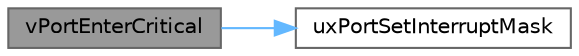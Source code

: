 digraph "vPortEnterCritical"
{
 // LATEX_PDF_SIZE
  bgcolor="transparent";
  edge [fontname=Helvetica,fontsize=10,labelfontname=Helvetica,labelfontsize=10];
  node [fontname=Helvetica,fontsize=10,shape=box,height=0.2,width=0.4];
  rankdir="LR";
  Node1 [id="Node000001",label="vPortEnterCritical",height=0.2,width=0.4,color="gray40", fillcolor="grey60", style="filled", fontcolor="black",tooltip="Enter critical section."];
  Node1 -> Node2 [id="edge1_Node000001_Node000002",color="steelblue1",style="solid",tooltip=" "];
  Node2 [id="Node000002",label="uxPortSetInterruptMask",height=0.2,width=0.4,color="grey40", fillcolor="white", style="filled",URL="$_g_c_c_2_a_r_m___a_a_r_c_h64_2port_8c.html#a01c8d84ad6ff85fa1710c05fdccb0b57",tooltip=" "];
}
